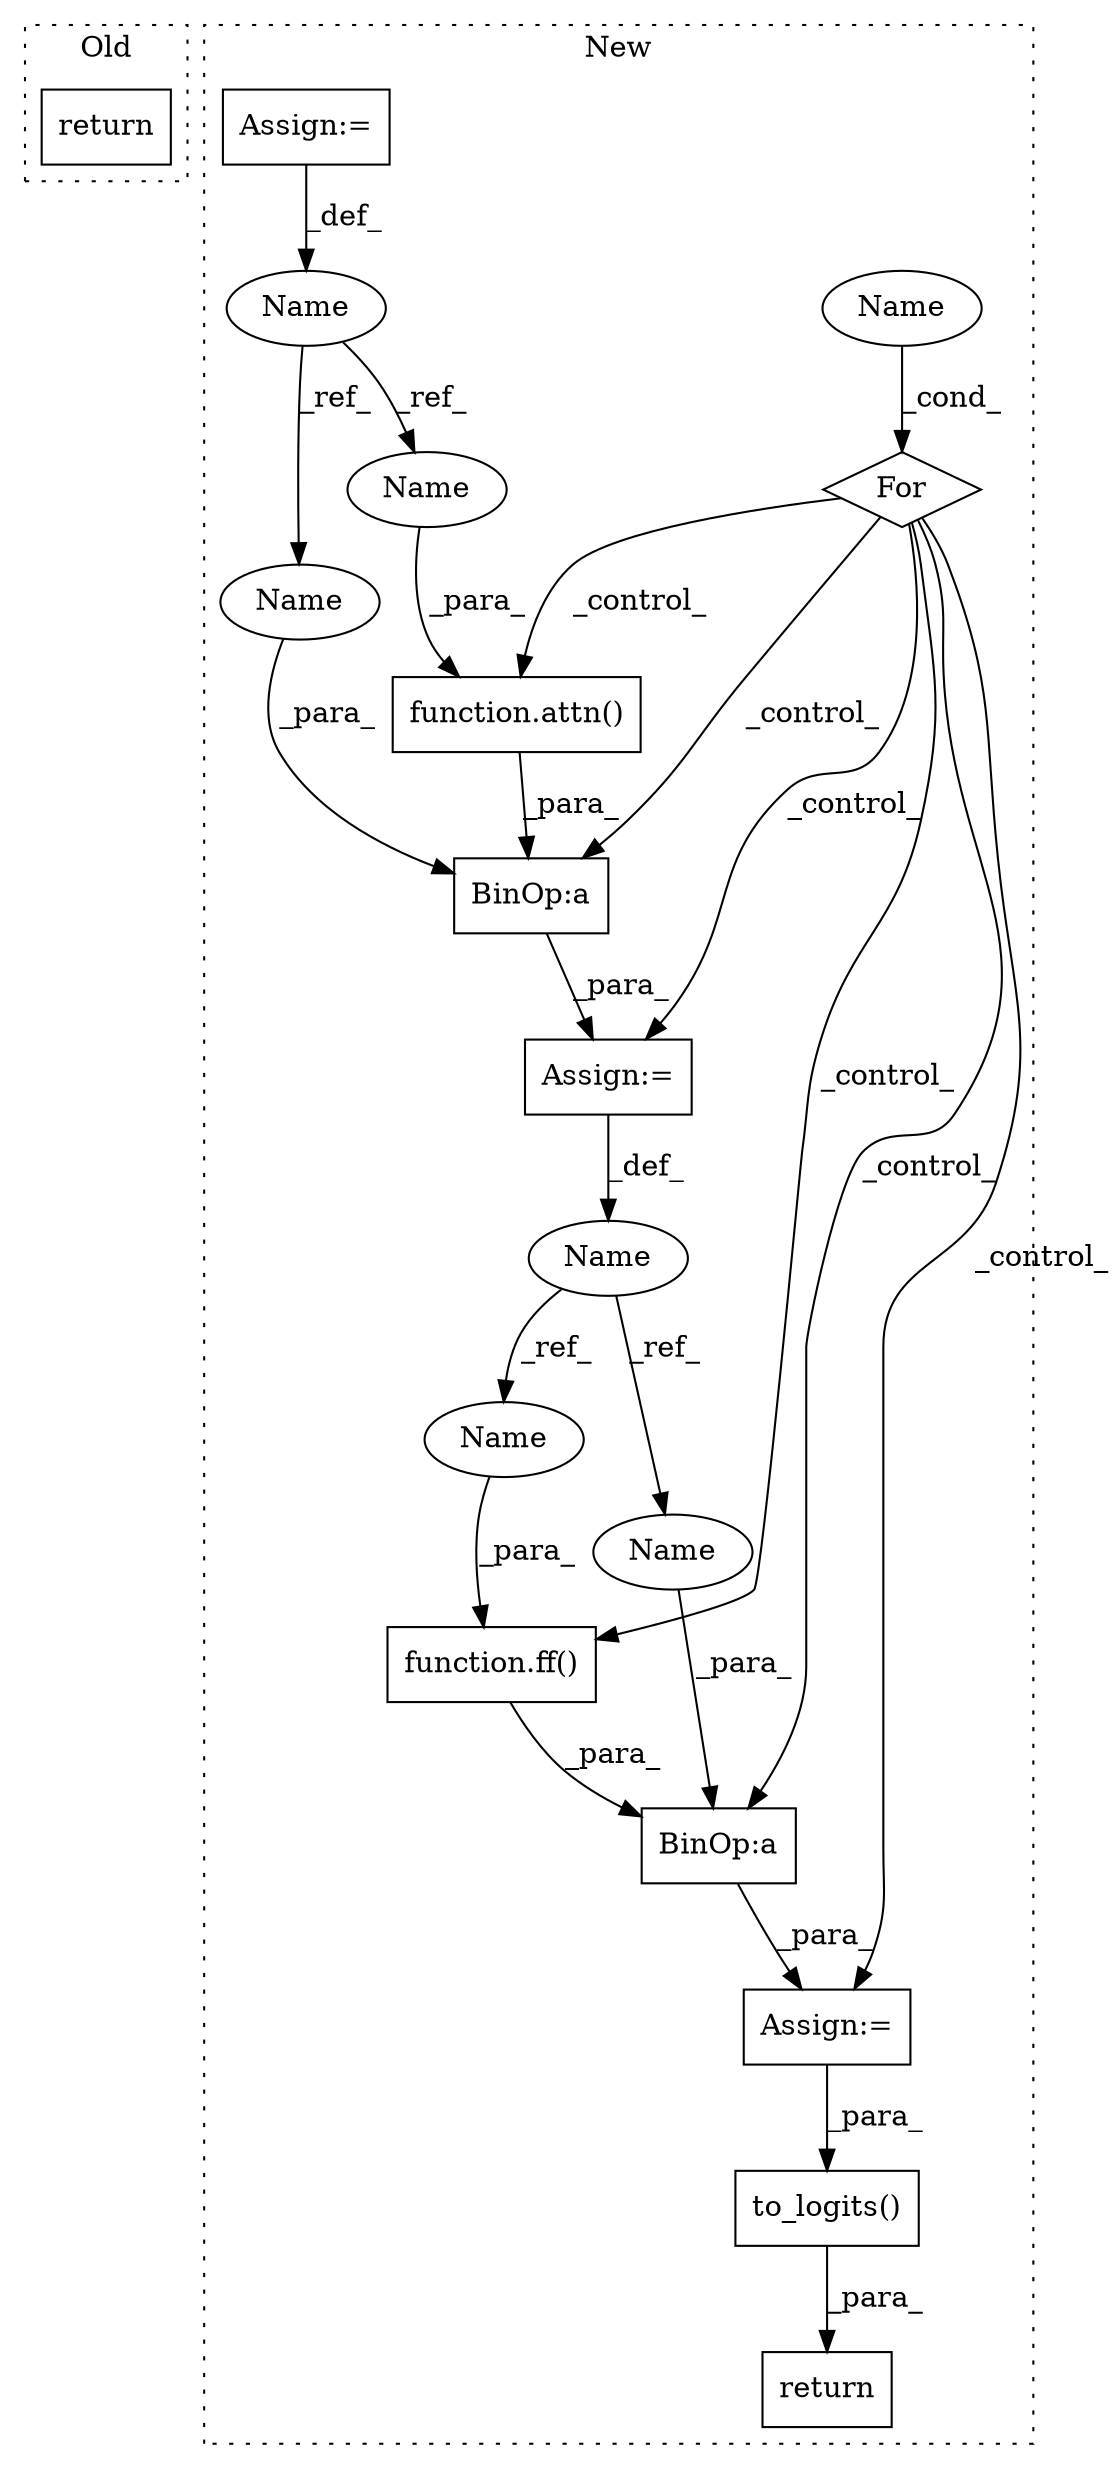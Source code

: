 digraph G {
subgraph cluster0 {
1 [label="return" a="93" s="264" l="7" shape="box"];
label = "Old";
style="dotted";
}
subgraph cluster1 {
2 [label="to_logits()" a="75" s="2259,2275" l="15,1" shape="box"];
3 [label="Assign:=" a="68" s="2084" l="3" shape="box"];
4 [label="return" a="93" s="2252" l="7" shape="box"];
5 [label="Assign:=" a="68" s="2012" l="3" shape="box"];
6 [label="Assign:=" a="68" s="2112" l="3" shape="box"];
7 [label="BinOp:a" a="82" s="2120" l="3" shape="box"];
8 [label="BinOp:a" a="82" s="2094" l="3" shape="box"];
9 [label="Name" a="87" s="2052" l="2" shape="ellipse"];
10 [label="For" a="107" s="2042,2069" l="4,14" shape="diamond"];
11 [label="function.ff()" a="75" s="2115,2119" l="3,1" shape="box"];
12 [label="Name" a="87" s="2083" l="1" shape="ellipse"];
13 [label="function.attn()" a="75" s="2087,2093" l="5,1" shape="box"];
14 [label="Name" a="87" s="2011" l="1" shape="ellipse"];
15 [label="Name" a="87" s="2097" l="1" shape="ellipse"];
16 [label="Name" a="87" s="2092" l="1" shape="ellipse"];
17 [label="Name" a="87" s="2118" l="1" shape="ellipse"];
18 [label="Name" a="87" s="2123" l="1" shape="ellipse"];
label = "New";
style="dotted";
}
2 -> 4 [label="_para_"];
3 -> 12 [label="_def_"];
5 -> 14 [label="_def_"];
6 -> 2 [label="_para_"];
7 -> 6 [label="_para_"];
8 -> 3 [label="_para_"];
9 -> 10 [label="_cond_"];
10 -> 7 [label="_control_"];
10 -> 8 [label="_control_"];
10 -> 6 [label="_control_"];
10 -> 13 [label="_control_"];
10 -> 3 [label="_control_"];
10 -> 11 [label="_control_"];
11 -> 7 [label="_para_"];
12 -> 17 [label="_ref_"];
12 -> 18 [label="_ref_"];
13 -> 8 [label="_para_"];
14 -> 15 [label="_ref_"];
14 -> 16 [label="_ref_"];
15 -> 8 [label="_para_"];
16 -> 13 [label="_para_"];
17 -> 11 [label="_para_"];
18 -> 7 [label="_para_"];
}